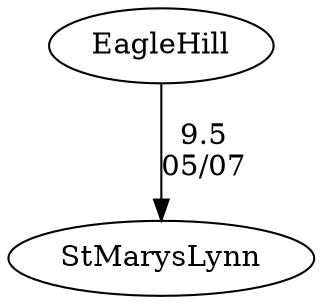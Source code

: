 digraph boys3foursStMarysLynn {StMarysLynn [URL="boys3foursStMarysLynnStMarysLynn.html"];EagleHill [URL="boys3foursStMarysLynnEagleHill.html"];EagleHill -> StMarysLynn[label="9.5
05/07", weight="91", tooltip="NEIRA Boys & Girls Fours,Bancroft School, St. Mary's Lynn, Eagle Hill School, Worcester Academy, Thayer Academy, St. Mark's			
Distance: 1500m Conditions: Slight head/cross wind throughout the races.
None", URL="https://www.row2k.com/results/resultspage.cfm?UID=D9F3FD47837D8C36A90E1613F9F35A67&cat=5", random="random"]}